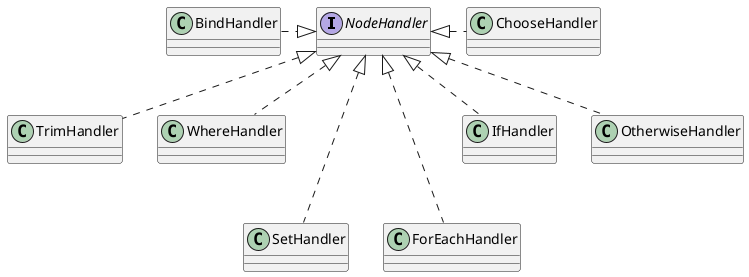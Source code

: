 @startuml
interface NodeHandler
class BindHandler
class TrimHandler
class WhereHandler
class SetHandler
class ForEachHandler
class IfHandler
class OtherwiseHandler
class ChooseHandler

BindHandler .|> NodeHandler
NodeHandler <|.. TrimHandler
NodeHandler <|.. WhereHandler
NodeHandler <|... SetHandler
NodeHandler <|... ForEachHandler
NodeHandler <|.. IfHandler
NodeHandler <|.. OtherwiseHandler
NodeHandler <|. ChooseHandler

@enduml